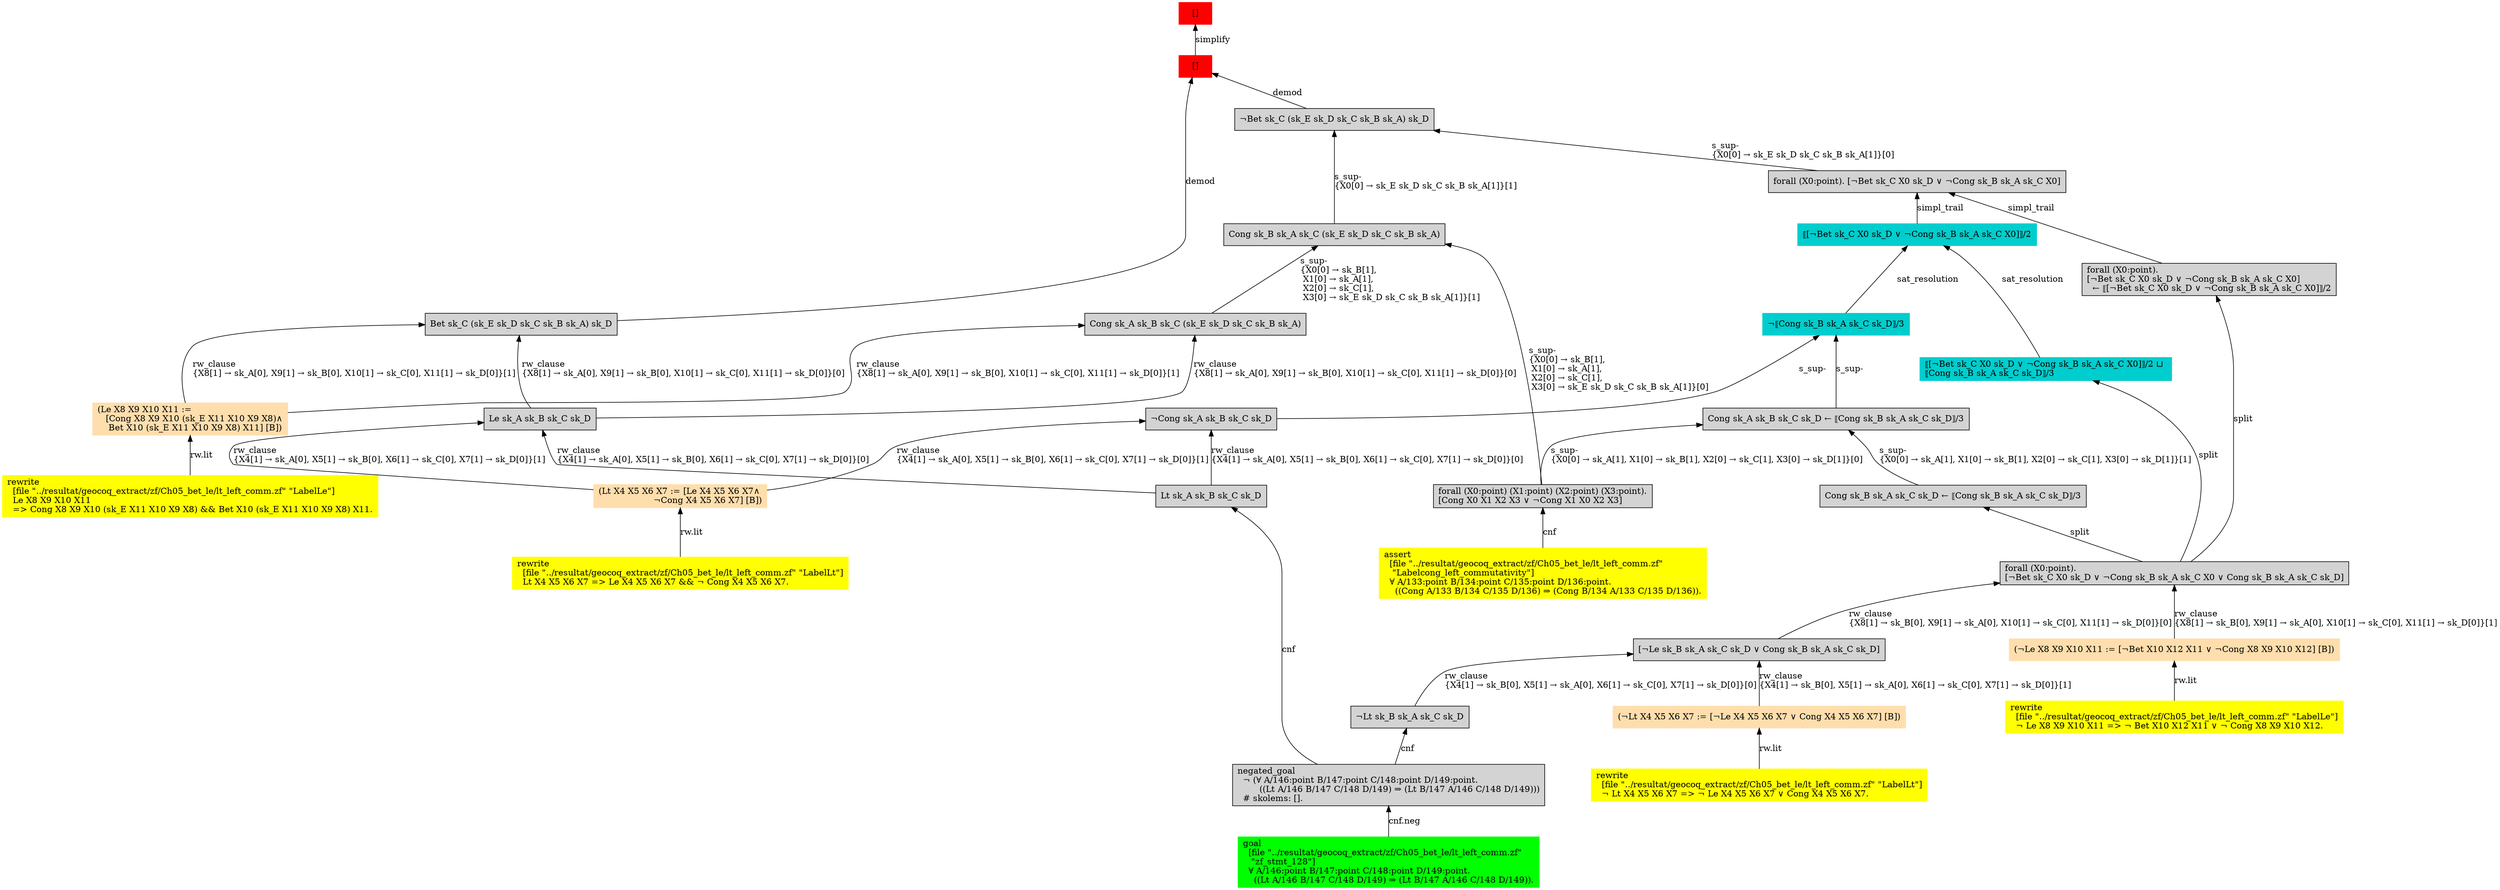 digraph "unsat_graph" {
  vertex_0 [color=red, label="[]", shape=box, style=filled];
  vertex_0 -> vertex_1 [label="simplify", dir="back"];
  vertex_1 [color=red, label="[]", shape=box, style=filled];
  vertex_1 -> vertex_2 [label="demod", dir="back"];
  vertex_2 [shape=box, label="Bet sk_C (sk_E sk_D sk_C sk_B sk_A) sk_D\l", style=filled];
  vertex_2 -> vertex_3 [label="rw_clause\l\{X8[1] → sk_A[0], X9[1] → sk_B[0], X10[1] → sk_C[0], X11[1] → sk_D[0]\}[1]\l", dir="back"];
  vertex_3 [color=navajowhite, shape=box, label="(Le X8 X9 X10 X11 :=\l   [Cong X8 X9 X10 (sk_E X11 X10 X9 X8)∧\l    Bet X10 (sk_E X11 X10 X9 X8) X11] [B])\l", style=filled];
  vertex_3 -> vertex_4 [label="rw.lit", dir="back"];
  vertex_4 [color=yellow, shape=box, label="rewrite\l  [file \"../resultat/geocoq_extract/zf/Ch05_bet_le/lt_left_comm.zf\" \"LabelLe\"]\l  Le X8 X9 X10 X11\l  =\> Cong X8 X9 X10 (sk_E X11 X10 X9 X8) && Bet X10 (sk_E X11 X10 X9 X8) X11.\l", style=filled];
  vertex_2 -> vertex_5 [label="rw_clause\l\{X8[1] → sk_A[0], X9[1] → sk_B[0], X10[1] → sk_C[0], X11[1] → sk_D[0]\}[0]\l", dir="back"];
  vertex_5 [shape=box, label="Le sk_A sk_B sk_C sk_D\l", style=filled];
  vertex_5 -> vertex_6 [label="rw_clause\l\{X4[1] → sk_A[0], X5[1] → sk_B[0], X6[1] → sk_C[0], X7[1] → sk_D[0]\}[1]\l", dir="back"];
  vertex_6 [color=navajowhite, shape=box, label="(Lt X4 X5 X6 X7 := [Le X4 X5 X6 X7∧\l                    ¬Cong X4 X5 X6 X7] [B])\l", style=filled];
  vertex_6 -> vertex_7 [label="rw.lit", dir="back"];
  vertex_7 [color=yellow, shape=box, label="rewrite\l  [file \"../resultat/geocoq_extract/zf/Ch05_bet_le/lt_left_comm.zf\" \"LabelLt\"]\l  Lt X4 X5 X6 X7 =\> Le X4 X5 X6 X7 && ¬ Cong X4 X5 X6 X7.\l", style=filled];
  vertex_5 -> vertex_8 [label="rw_clause\l\{X4[1] → sk_A[0], X5[1] → sk_B[0], X6[1] → sk_C[0], X7[1] → sk_D[0]\}[0]\l", dir="back"];
  vertex_8 [shape=box, label="Lt sk_A sk_B sk_C sk_D\l", style=filled];
  vertex_8 -> vertex_9 [label="cnf", dir="back"];
  vertex_9 [shape=box, label="negated_goal\l  ¬ (∀ A/146:point B/147:point C/148:point D/149:point.\l        ((Lt A/146 B/147 C/148 D/149) ⇒ (Lt B/147 A/146 C/148 D/149)))\l  # skolems: [].\l", style=filled];
  vertex_9 -> vertex_10 [label="cnf.neg", dir="back"];
  vertex_10 [color=green, shape=box, label="goal\l  [file \"../resultat/geocoq_extract/zf/Ch05_bet_le/lt_left_comm.zf\" \l   \"zf_stmt_128\"]\l  ∀ A/146:point B/147:point C/148:point D/149:point.\l    ((Lt A/146 B/147 C/148 D/149) ⇒ (Lt B/147 A/146 C/148 D/149)).\l", style=filled];
  vertex_1 -> vertex_11 [label="demod", dir="back"];
  vertex_11 [shape=box, label="¬Bet sk_C (sk_E sk_D sk_C sk_B sk_A) sk_D\l", style=filled];
  vertex_11 -> vertex_12 [label="s_sup-\l\{X0[0] → sk_E sk_D sk_C sk_B sk_A[1]\}[0]\l", dir="back"];
  vertex_12 [shape=box, label="forall (X0:point). [¬Bet sk_C X0 sk_D ∨ ¬Cong sk_B sk_A sk_C X0]\l", style=filled];
  vertex_12 -> vertex_13 [label="simpl_trail", dir="back"];
  vertex_13 [color=cyan3, shape=box, label="⟦[¬Bet sk_C X0 sk_D ∨ ¬Cong sk_B sk_A sk_C X0]⟧/2\l", style=filled];
  vertex_13 -> vertex_14 [label="sat_resolution", dir="back"];
  vertex_14 [color=cyan3, shape=box, label="¬⟦Cong sk_B sk_A sk_C sk_D⟧/3\l", style=filled];
  vertex_14 -> vertex_15 [label="s_sup-\l", dir="back"];
  vertex_15 [shape=box, label="¬Cong sk_A sk_B sk_C sk_D\l", style=filled];
  vertex_15 -> vertex_6 [label="rw_clause\l\{X4[1] → sk_A[0], X5[1] → sk_B[0], X6[1] → sk_C[0], X7[1] → sk_D[0]\}[1]\l", dir="back"];
  vertex_15 -> vertex_8 [label="rw_clause\l\{X4[1] → sk_A[0], X5[1] → sk_B[0], X6[1] → sk_C[0], X7[1] → sk_D[0]\}[0]\l", dir="back"];
  vertex_14 -> vertex_16 [label="s_sup-\l", dir="back"];
  vertex_16 [shape=box, label="Cong sk_A sk_B sk_C sk_D ← ⟦Cong sk_B sk_A sk_C sk_D⟧/3\l", style=filled];
  vertex_16 -> vertex_17 [label="s_sup-\l\{X0[0] → sk_A[1], X1[0] → sk_B[1], X2[0] → sk_C[1], X3[0] → sk_D[1]\}[0]\l", dir="back"];
  vertex_17 [shape=box, label="forall (X0:point) (X1:point) (X2:point) (X3:point).\l[Cong X0 X1 X2 X3 ∨ ¬Cong X1 X0 X2 X3]\l", style=filled];
  vertex_17 -> vertex_18 [label="cnf", dir="back"];
  vertex_18 [color=yellow, shape=box, label="assert\l  [file \"../resultat/geocoq_extract/zf/Ch05_bet_le/lt_left_comm.zf\" \l   \"Labelcong_left_commutativity\"]\l  ∀ A/133:point B/134:point C/135:point D/136:point.\l    ((Cong A/133 B/134 C/135 D/136) ⇒ (Cong B/134 A/133 C/135 D/136)).\l", style=filled];
  vertex_16 -> vertex_19 [label="s_sup-\l\{X0[0] → sk_A[1], X1[0] → sk_B[1], X2[0] → sk_C[1], X3[0] → sk_D[1]\}[1]\l", dir="back"];
  vertex_19 [shape=box, label="Cong sk_B sk_A sk_C sk_D ← ⟦Cong sk_B sk_A sk_C sk_D⟧/3\l", style=filled];
  vertex_19 -> vertex_20 [label="split", dir="back"];
  vertex_20 [shape=box, label="forall (X0:point).\l[¬Bet sk_C X0 sk_D ∨ ¬Cong sk_B sk_A sk_C X0 ∨ Cong sk_B sk_A sk_C sk_D]\l", style=filled];
  vertex_20 -> vertex_21 [label="rw_clause\l\{X8[1] → sk_B[0], X9[1] → sk_A[0], X10[1] → sk_C[0], X11[1] → sk_D[0]\}[1]\l", dir="back"];
  vertex_21 [color=navajowhite, shape=box, label="(¬Le X8 X9 X10 X11 := [¬Bet X10 X12 X11 ∨ ¬Cong X8 X9 X10 X12] [B])\l", style=filled];
  vertex_21 -> vertex_22 [label="rw.lit", dir="back"];
  vertex_22 [color=yellow, shape=box, label="rewrite\l  [file \"../resultat/geocoq_extract/zf/Ch05_bet_le/lt_left_comm.zf\" \"LabelLe\"]\l  ¬ Le X8 X9 X10 X11 =\> ¬ Bet X10 X12 X11 ∨ ¬ Cong X8 X9 X10 X12.\l", style=filled];
  vertex_20 -> vertex_23 [label="rw_clause\l\{X8[1] → sk_B[0], X9[1] → sk_A[0], X10[1] → sk_C[0], X11[1] → sk_D[0]\}[0]\l", dir="back"];
  vertex_23 [shape=box, label="[¬Le sk_B sk_A sk_C sk_D ∨ Cong sk_B sk_A sk_C sk_D]\l", style=filled];
  vertex_23 -> vertex_24 [label="rw_clause\l\{X4[1] → sk_B[0], X5[1] → sk_A[0], X6[1] → sk_C[0], X7[1] → sk_D[0]\}[1]\l", dir="back"];
  vertex_24 [color=navajowhite, shape=box, label="(¬Lt X4 X5 X6 X7 := [¬Le X4 X5 X6 X7 ∨ Cong X4 X5 X6 X7] [B])\l", style=filled];
  vertex_24 -> vertex_25 [label="rw.lit", dir="back"];
  vertex_25 [color=yellow, shape=box, label="rewrite\l  [file \"../resultat/geocoq_extract/zf/Ch05_bet_le/lt_left_comm.zf\" \"LabelLt\"]\l  ¬ Lt X4 X5 X6 X7 =\> ¬ Le X4 X5 X6 X7 ∨ Cong X4 X5 X6 X7.\l", style=filled];
  vertex_23 -> vertex_26 [label="rw_clause\l\{X4[1] → sk_B[0], X5[1] → sk_A[0], X6[1] → sk_C[0], X7[1] → sk_D[0]\}[0]\l", dir="back"];
  vertex_26 [shape=box, label="¬Lt sk_B sk_A sk_C sk_D\l", style=filled];
  vertex_26 -> vertex_9 [label="cnf", dir="back"];
  vertex_13 -> vertex_27 [label="sat_resolution", dir="back"];
  vertex_27 [color=cyan3, shape=box, label="⟦[¬Bet sk_C X0 sk_D ∨ ¬Cong sk_B sk_A sk_C X0]⟧/2 ⊔ \l⟦Cong sk_B sk_A sk_C sk_D⟧/3\l", style=filled];
  vertex_27 -> vertex_20 [label="split", dir="back"];
  vertex_12 -> vertex_28 [label="simpl_trail", dir="back"];
  vertex_28 [shape=box, label="forall (X0:point).\l[¬Bet sk_C X0 sk_D ∨ ¬Cong sk_B sk_A sk_C X0]\l  ← ⟦[¬Bet sk_C X0 sk_D ∨ ¬Cong sk_B sk_A sk_C X0]⟧/2\l", style=filled];
  vertex_28 -> vertex_20 [label="split", dir="back"];
  vertex_11 -> vertex_29 [label="s_sup-\l\{X0[0] → sk_E sk_D sk_C sk_B sk_A[1]\}[1]\l", dir="back"];
  vertex_29 [shape=box, label="Cong sk_B sk_A sk_C (sk_E sk_D sk_C sk_B sk_A)\l", style=filled];
  vertex_29 -> vertex_17 [label="s_sup-\l\{X0[0] → sk_B[1], \l X1[0] → sk_A[1], \l X2[0] → sk_C[1], \l X3[0] → sk_E sk_D sk_C sk_B sk_A[1]\}[0]\l", dir="back"];
  vertex_29 -> vertex_30 [label="s_sup-\l\{X0[0] → sk_B[1], \l X1[0] → sk_A[1], \l X2[0] → sk_C[1], \l X3[0] → sk_E sk_D sk_C sk_B sk_A[1]\}[1]\l", dir="back"];
  vertex_30 [shape=box, label="Cong sk_A sk_B sk_C (sk_E sk_D sk_C sk_B sk_A)\l", style=filled];
  vertex_30 -> vertex_3 [label="rw_clause\l\{X8[1] → sk_A[0], X9[1] → sk_B[0], X10[1] → sk_C[0], X11[1] → sk_D[0]\}[1]\l", dir="back"];
  vertex_30 -> vertex_5 [label="rw_clause\l\{X8[1] → sk_A[0], X9[1] → sk_B[0], X10[1] → sk_C[0], X11[1] → sk_D[0]\}[0]\l", dir="back"];
  }



